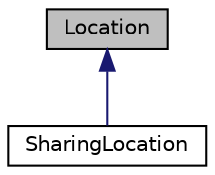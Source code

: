 digraph "Location"
{
  edge [fontname="Helvetica",fontsize="10",labelfontname="Helvetica",labelfontsize="10"];
  node [fontname="Helvetica",fontsize="10",shape=record];
  Node0 [label="Location",height=0.2,width=0.4,color="black", fillcolor="grey75", style="filled", fontcolor="black"];
  Node0 -> Node1 [dir="back",color="midnightblue",fontsize="10",style="solid",fontname="Helvetica"];
  Node1 [label="SharingLocation",height=0.2,width=0.4,color="black", fillcolor="white", style="filled",URL="$class_sharing_location.html",tooltip="Represents a sharing location on the map. "];
}

